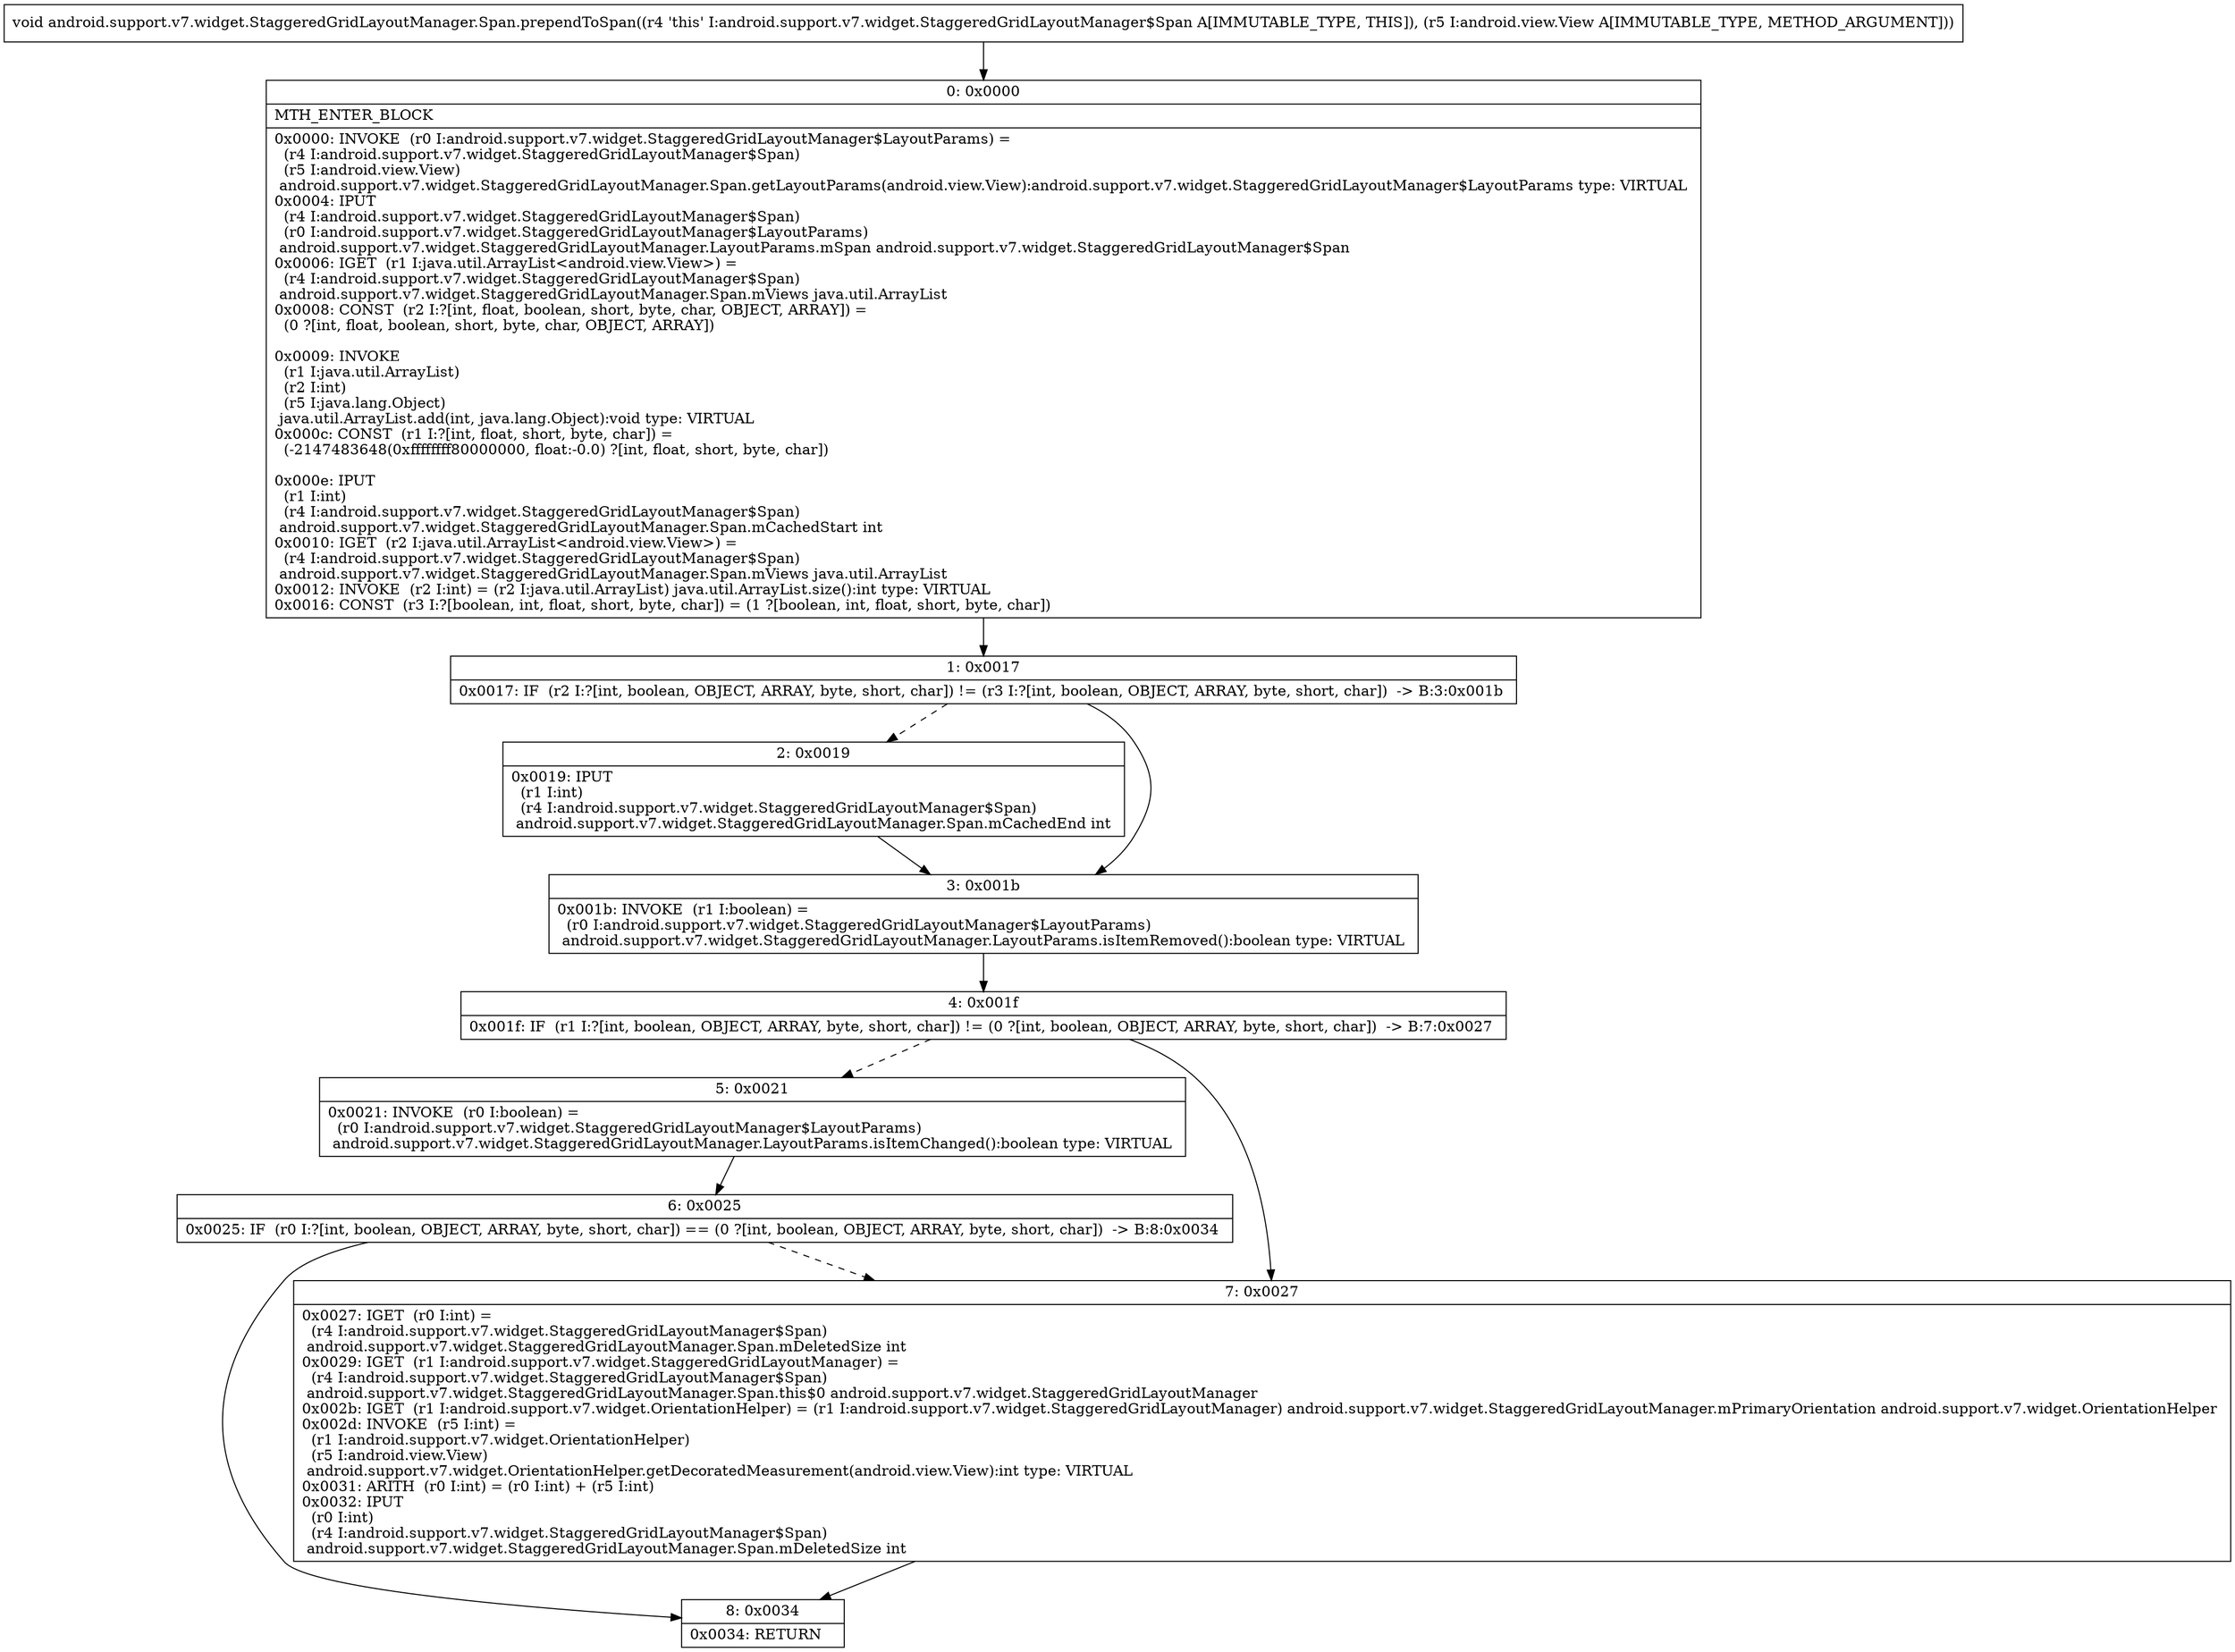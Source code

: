 digraph "CFG forandroid.support.v7.widget.StaggeredGridLayoutManager.Span.prependToSpan(Landroid\/view\/View;)V" {
Node_0 [shape=record,label="{0\:\ 0x0000|MTH_ENTER_BLOCK\l|0x0000: INVOKE  (r0 I:android.support.v7.widget.StaggeredGridLayoutManager$LayoutParams) = \l  (r4 I:android.support.v7.widget.StaggeredGridLayoutManager$Span)\l  (r5 I:android.view.View)\l android.support.v7.widget.StaggeredGridLayoutManager.Span.getLayoutParams(android.view.View):android.support.v7.widget.StaggeredGridLayoutManager$LayoutParams type: VIRTUAL \l0x0004: IPUT  \l  (r4 I:android.support.v7.widget.StaggeredGridLayoutManager$Span)\l  (r0 I:android.support.v7.widget.StaggeredGridLayoutManager$LayoutParams)\l android.support.v7.widget.StaggeredGridLayoutManager.LayoutParams.mSpan android.support.v7.widget.StaggeredGridLayoutManager$Span \l0x0006: IGET  (r1 I:java.util.ArrayList\<android.view.View\>) = \l  (r4 I:android.support.v7.widget.StaggeredGridLayoutManager$Span)\l android.support.v7.widget.StaggeredGridLayoutManager.Span.mViews java.util.ArrayList \l0x0008: CONST  (r2 I:?[int, float, boolean, short, byte, char, OBJECT, ARRAY]) = \l  (0 ?[int, float, boolean, short, byte, char, OBJECT, ARRAY])\l \l0x0009: INVOKE  \l  (r1 I:java.util.ArrayList)\l  (r2 I:int)\l  (r5 I:java.lang.Object)\l java.util.ArrayList.add(int, java.lang.Object):void type: VIRTUAL \l0x000c: CONST  (r1 I:?[int, float, short, byte, char]) = \l  (\-2147483648(0xffffffff80000000, float:\-0.0) ?[int, float, short, byte, char])\l \l0x000e: IPUT  \l  (r1 I:int)\l  (r4 I:android.support.v7.widget.StaggeredGridLayoutManager$Span)\l android.support.v7.widget.StaggeredGridLayoutManager.Span.mCachedStart int \l0x0010: IGET  (r2 I:java.util.ArrayList\<android.view.View\>) = \l  (r4 I:android.support.v7.widget.StaggeredGridLayoutManager$Span)\l android.support.v7.widget.StaggeredGridLayoutManager.Span.mViews java.util.ArrayList \l0x0012: INVOKE  (r2 I:int) = (r2 I:java.util.ArrayList) java.util.ArrayList.size():int type: VIRTUAL \l0x0016: CONST  (r3 I:?[boolean, int, float, short, byte, char]) = (1 ?[boolean, int, float, short, byte, char]) \l}"];
Node_1 [shape=record,label="{1\:\ 0x0017|0x0017: IF  (r2 I:?[int, boolean, OBJECT, ARRAY, byte, short, char]) != (r3 I:?[int, boolean, OBJECT, ARRAY, byte, short, char])  \-\> B:3:0x001b \l}"];
Node_2 [shape=record,label="{2\:\ 0x0019|0x0019: IPUT  \l  (r1 I:int)\l  (r4 I:android.support.v7.widget.StaggeredGridLayoutManager$Span)\l android.support.v7.widget.StaggeredGridLayoutManager.Span.mCachedEnd int \l}"];
Node_3 [shape=record,label="{3\:\ 0x001b|0x001b: INVOKE  (r1 I:boolean) = \l  (r0 I:android.support.v7.widget.StaggeredGridLayoutManager$LayoutParams)\l android.support.v7.widget.StaggeredGridLayoutManager.LayoutParams.isItemRemoved():boolean type: VIRTUAL \l}"];
Node_4 [shape=record,label="{4\:\ 0x001f|0x001f: IF  (r1 I:?[int, boolean, OBJECT, ARRAY, byte, short, char]) != (0 ?[int, boolean, OBJECT, ARRAY, byte, short, char])  \-\> B:7:0x0027 \l}"];
Node_5 [shape=record,label="{5\:\ 0x0021|0x0021: INVOKE  (r0 I:boolean) = \l  (r0 I:android.support.v7.widget.StaggeredGridLayoutManager$LayoutParams)\l android.support.v7.widget.StaggeredGridLayoutManager.LayoutParams.isItemChanged():boolean type: VIRTUAL \l}"];
Node_6 [shape=record,label="{6\:\ 0x0025|0x0025: IF  (r0 I:?[int, boolean, OBJECT, ARRAY, byte, short, char]) == (0 ?[int, boolean, OBJECT, ARRAY, byte, short, char])  \-\> B:8:0x0034 \l}"];
Node_7 [shape=record,label="{7\:\ 0x0027|0x0027: IGET  (r0 I:int) = \l  (r4 I:android.support.v7.widget.StaggeredGridLayoutManager$Span)\l android.support.v7.widget.StaggeredGridLayoutManager.Span.mDeletedSize int \l0x0029: IGET  (r1 I:android.support.v7.widget.StaggeredGridLayoutManager) = \l  (r4 I:android.support.v7.widget.StaggeredGridLayoutManager$Span)\l android.support.v7.widget.StaggeredGridLayoutManager.Span.this$0 android.support.v7.widget.StaggeredGridLayoutManager \l0x002b: IGET  (r1 I:android.support.v7.widget.OrientationHelper) = (r1 I:android.support.v7.widget.StaggeredGridLayoutManager) android.support.v7.widget.StaggeredGridLayoutManager.mPrimaryOrientation android.support.v7.widget.OrientationHelper \l0x002d: INVOKE  (r5 I:int) = \l  (r1 I:android.support.v7.widget.OrientationHelper)\l  (r5 I:android.view.View)\l android.support.v7.widget.OrientationHelper.getDecoratedMeasurement(android.view.View):int type: VIRTUAL \l0x0031: ARITH  (r0 I:int) = (r0 I:int) + (r5 I:int) \l0x0032: IPUT  \l  (r0 I:int)\l  (r4 I:android.support.v7.widget.StaggeredGridLayoutManager$Span)\l android.support.v7.widget.StaggeredGridLayoutManager.Span.mDeletedSize int \l}"];
Node_8 [shape=record,label="{8\:\ 0x0034|0x0034: RETURN   \l}"];
MethodNode[shape=record,label="{void android.support.v7.widget.StaggeredGridLayoutManager.Span.prependToSpan((r4 'this' I:android.support.v7.widget.StaggeredGridLayoutManager$Span A[IMMUTABLE_TYPE, THIS]), (r5 I:android.view.View A[IMMUTABLE_TYPE, METHOD_ARGUMENT])) }"];
MethodNode -> Node_0;
Node_0 -> Node_1;
Node_1 -> Node_2[style=dashed];
Node_1 -> Node_3;
Node_2 -> Node_3;
Node_3 -> Node_4;
Node_4 -> Node_5[style=dashed];
Node_4 -> Node_7;
Node_5 -> Node_6;
Node_6 -> Node_7[style=dashed];
Node_6 -> Node_8;
Node_7 -> Node_8;
}

